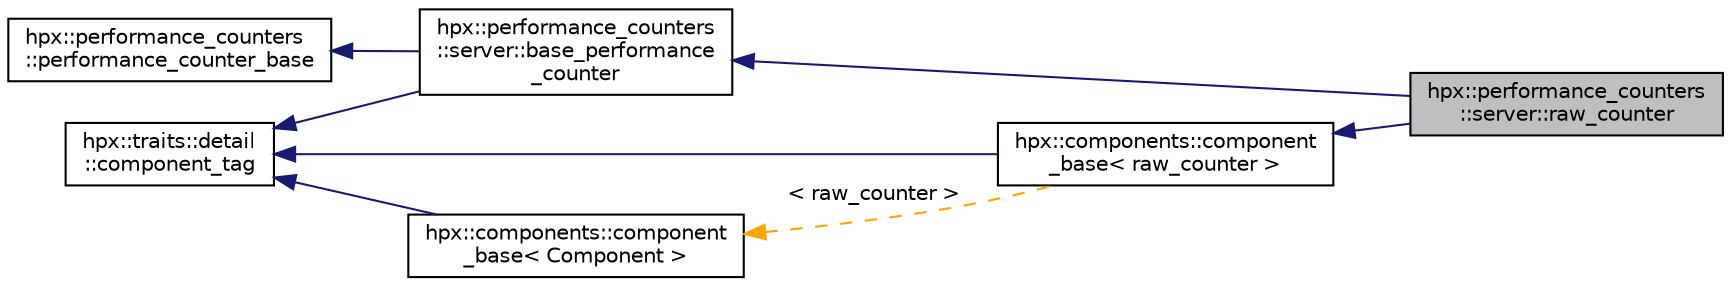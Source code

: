 digraph "hpx::performance_counters::server::raw_counter"
{
  edge [fontname="Helvetica",fontsize="10",labelfontname="Helvetica",labelfontsize="10"];
  node [fontname="Helvetica",fontsize="10",shape=record];
  rankdir="LR";
  Node0 [label="hpx::performance_counters\l::server::raw_counter",height=0.2,width=0.4,color="black", fillcolor="grey75", style="filled", fontcolor="black"];
  Node1 -> Node0 [dir="back",color="midnightblue",fontsize="10",style="solid",fontname="Helvetica"];
  Node1 [label="hpx::performance_counters\l::server::base_performance\l_counter",height=0.2,width=0.4,color="black", fillcolor="white", style="filled",URL="$d7/d92/classhpx_1_1performance__counters_1_1server_1_1base__performance__counter.html"];
  Node2 -> Node1 [dir="back",color="midnightblue",fontsize="10",style="solid",fontname="Helvetica"];
  Node2 [label="hpx::performance_counters\l::performance_counter_base",height=0.2,width=0.4,color="black", fillcolor="white", style="filled",URL="$d4/dab/structhpx_1_1performance__counters_1_1performance__counter__base.html"];
  Node3 -> Node1 [dir="back",color="midnightblue",fontsize="10",style="solid",fontname="Helvetica"];
  Node3 [label="hpx::traits::detail\l::component_tag",height=0.2,width=0.4,color="black", fillcolor="white", style="filled",URL="$d8/d79/structhpx_1_1traits_1_1detail_1_1component__tag.html"];
  Node4 -> Node0 [dir="back",color="midnightblue",fontsize="10",style="solid",fontname="Helvetica"];
  Node4 [label="hpx::components::component\l_base\< raw_counter \>",height=0.2,width=0.4,color="black", fillcolor="white", style="filled",URL="$d2/de6/classhpx_1_1components_1_1component__base.html"];
  Node3 -> Node4 [dir="back",color="midnightblue",fontsize="10",style="solid",fontname="Helvetica"];
  Node5 -> Node4 [dir="back",color="orange",fontsize="10",style="dashed",label=" \< raw_counter \>" ,fontname="Helvetica"];
  Node5 [label="hpx::components::component\l_base\< Component \>",height=0.2,width=0.4,color="black", fillcolor="white", style="filled",URL="$d2/de6/classhpx_1_1components_1_1component__base.html"];
  Node3 -> Node5 [dir="back",color="midnightblue",fontsize="10",style="solid",fontname="Helvetica"];
}

